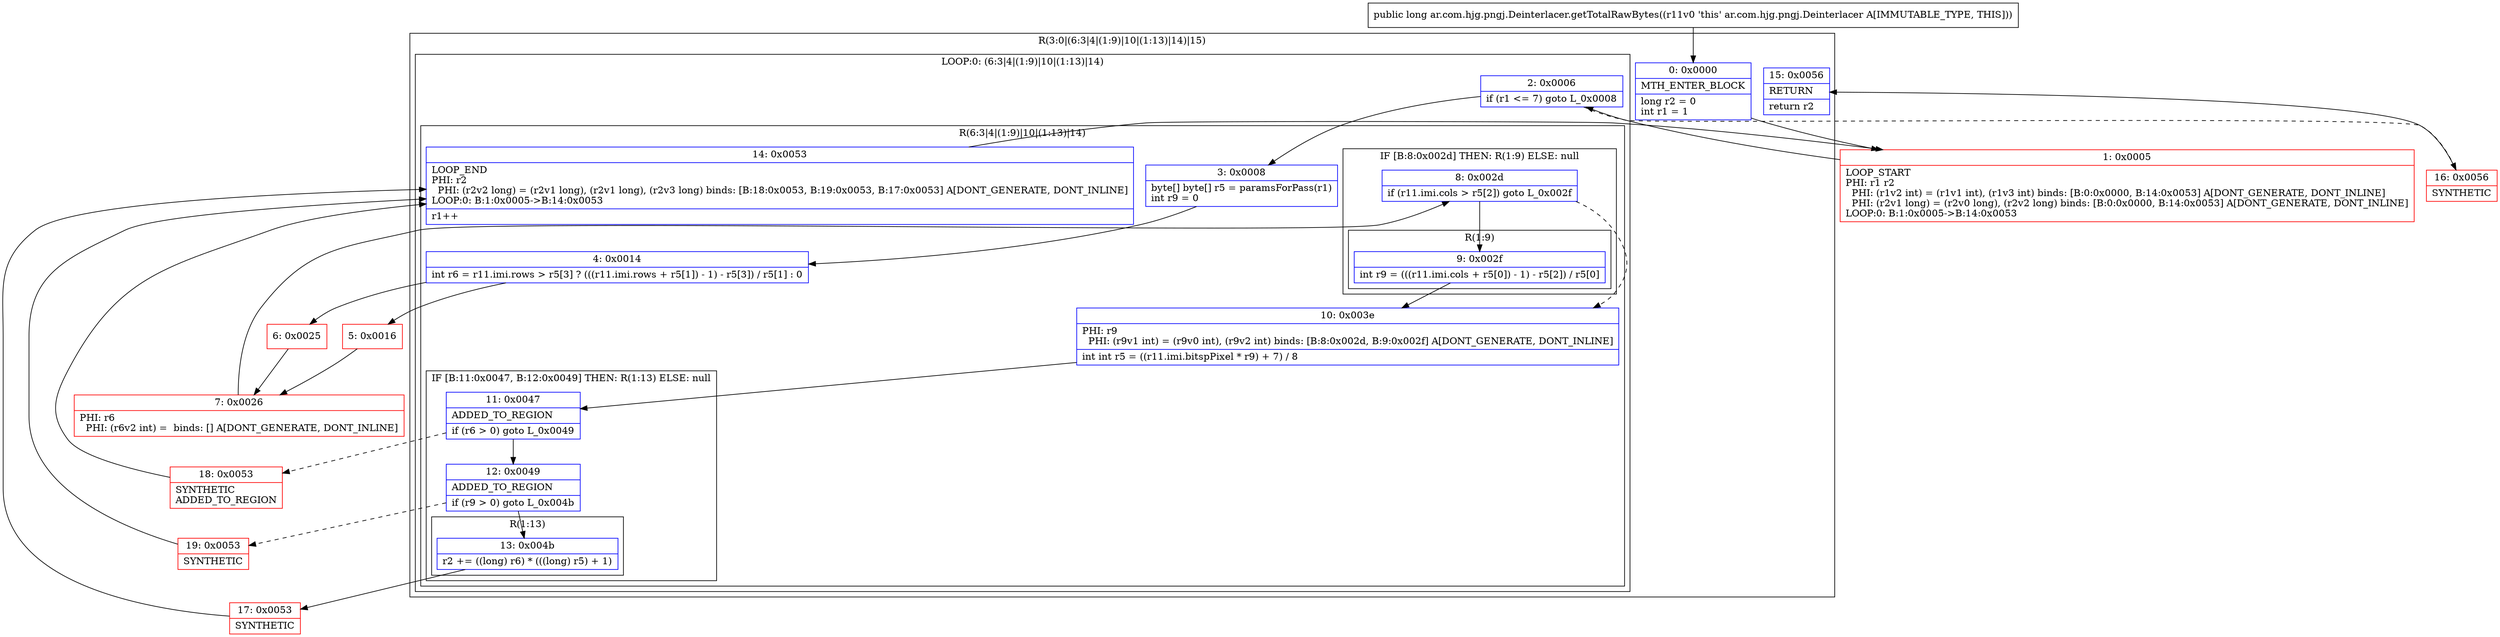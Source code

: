 digraph "CFG forar.com.hjg.pngj.Deinterlacer.getTotalRawBytes()J" {
subgraph cluster_Region_616155542 {
label = "R(3:0|(6:3|4|(1:9)|10|(1:13)|14)|15)";
node [shape=record,color=blue];
Node_0 [shape=record,label="{0\:\ 0x0000|MTH_ENTER_BLOCK\l|long r2 = 0\lint r1 = 1\l}"];
subgraph cluster_LoopRegion_1917203284 {
label = "LOOP:0: (6:3|4|(1:9)|10|(1:13)|14)";
node [shape=record,color=blue];
Node_2 [shape=record,label="{2\:\ 0x0006|if (r1 \<= 7) goto L_0x0008\l}"];
subgraph cluster_Region_1205837937 {
label = "R(6:3|4|(1:9)|10|(1:13)|14)";
node [shape=record,color=blue];
Node_3 [shape=record,label="{3\:\ 0x0008|byte[] byte[] r5 = paramsForPass(r1)\lint r9 = 0\l}"];
Node_4 [shape=record,label="{4\:\ 0x0014|int r6 = r11.imi.rows \> r5[3] ? (((r11.imi.rows + r5[1]) \- 1) \- r5[3]) \/ r5[1] : 0\l}"];
subgraph cluster_IfRegion_759178341 {
label = "IF [B:8:0x002d] THEN: R(1:9) ELSE: null";
node [shape=record,color=blue];
Node_8 [shape=record,label="{8\:\ 0x002d|if (r11.imi.cols \> r5[2]) goto L_0x002f\l}"];
subgraph cluster_Region_769558837 {
label = "R(1:9)";
node [shape=record,color=blue];
Node_9 [shape=record,label="{9\:\ 0x002f|int r9 = (((r11.imi.cols + r5[0]) \- 1) \- r5[2]) \/ r5[0]\l}"];
}
}
Node_10 [shape=record,label="{10\:\ 0x003e|PHI: r9 \l  PHI: (r9v1 int) = (r9v0 int), (r9v2 int) binds: [B:8:0x002d, B:9:0x002f] A[DONT_GENERATE, DONT_INLINE]\l|int int r5 = ((r11.imi.bitspPixel * r9) + 7) \/ 8\l}"];
subgraph cluster_IfRegion_1849803593 {
label = "IF [B:11:0x0047, B:12:0x0049] THEN: R(1:13) ELSE: null";
node [shape=record,color=blue];
Node_11 [shape=record,label="{11\:\ 0x0047|ADDED_TO_REGION\l|if (r6 \> 0) goto L_0x0049\l}"];
Node_12 [shape=record,label="{12\:\ 0x0049|ADDED_TO_REGION\l|if (r9 \> 0) goto L_0x004b\l}"];
subgraph cluster_Region_1118324430 {
label = "R(1:13)";
node [shape=record,color=blue];
Node_13 [shape=record,label="{13\:\ 0x004b|r2 += ((long) r6) * (((long) r5) + 1)\l}"];
}
}
Node_14 [shape=record,label="{14\:\ 0x0053|LOOP_END\lPHI: r2 \l  PHI: (r2v2 long) = (r2v1 long), (r2v1 long), (r2v3 long) binds: [B:18:0x0053, B:19:0x0053, B:17:0x0053] A[DONT_GENERATE, DONT_INLINE]\lLOOP:0: B:1:0x0005\-\>B:14:0x0053\l|r1++\l}"];
}
}
Node_15 [shape=record,label="{15\:\ 0x0056|RETURN\l|return r2\l}"];
}
Node_1 [shape=record,color=red,label="{1\:\ 0x0005|LOOP_START\lPHI: r1 r2 \l  PHI: (r1v2 int) = (r1v1 int), (r1v3 int) binds: [B:0:0x0000, B:14:0x0053] A[DONT_GENERATE, DONT_INLINE]\l  PHI: (r2v1 long) = (r2v0 long), (r2v2 long) binds: [B:0:0x0000, B:14:0x0053] A[DONT_GENERATE, DONT_INLINE]\lLOOP:0: B:1:0x0005\-\>B:14:0x0053\l}"];
Node_5 [shape=record,color=red,label="{5\:\ 0x0016}"];
Node_6 [shape=record,color=red,label="{6\:\ 0x0025}"];
Node_7 [shape=record,color=red,label="{7\:\ 0x0026|PHI: r6 \l  PHI: (r6v2 int) =  binds: [] A[DONT_GENERATE, DONT_INLINE]\l}"];
Node_16 [shape=record,color=red,label="{16\:\ 0x0056|SYNTHETIC\l}"];
Node_17 [shape=record,color=red,label="{17\:\ 0x0053|SYNTHETIC\l}"];
Node_18 [shape=record,color=red,label="{18\:\ 0x0053|SYNTHETIC\lADDED_TO_REGION\l}"];
Node_19 [shape=record,color=red,label="{19\:\ 0x0053|SYNTHETIC\l}"];
MethodNode[shape=record,label="{public long ar.com.hjg.pngj.Deinterlacer.getTotalRawBytes((r11v0 'this' ar.com.hjg.pngj.Deinterlacer A[IMMUTABLE_TYPE, THIS])) }"];
MethodNode -> Node_0;
Node_0 -> Node_1;
Node_2 -> Node_3;
Node_2 -> Node_16[style=dashed];
Node_3 -> Node_4;
Node_4 -> Node_5;
Node_4 -> Node_6;
Node_8 -> Node_9;
Node_8 -> Node_10[style=dashed];
Node_9 -> Node_10;
Node_10 -> Node_11;
Node_11 -> Node_12;
Node_11 -> Node_18[style=dashed];
Node_12 -> Node_13;
Node_12 -> Node_19[style=dashed];
Node_13 -> Node_17;
Node_14 -> Node_1;
Node_1 -> Node_2;
Node_5 -> Node_7;
Node_6 -> Node_7;
Node_7 -> Node_8;
Node_16 -> Node_15;
Node_17 -> Node_14;
Node_18 -> Node_14;
Node_19 -> Node_14;
}

